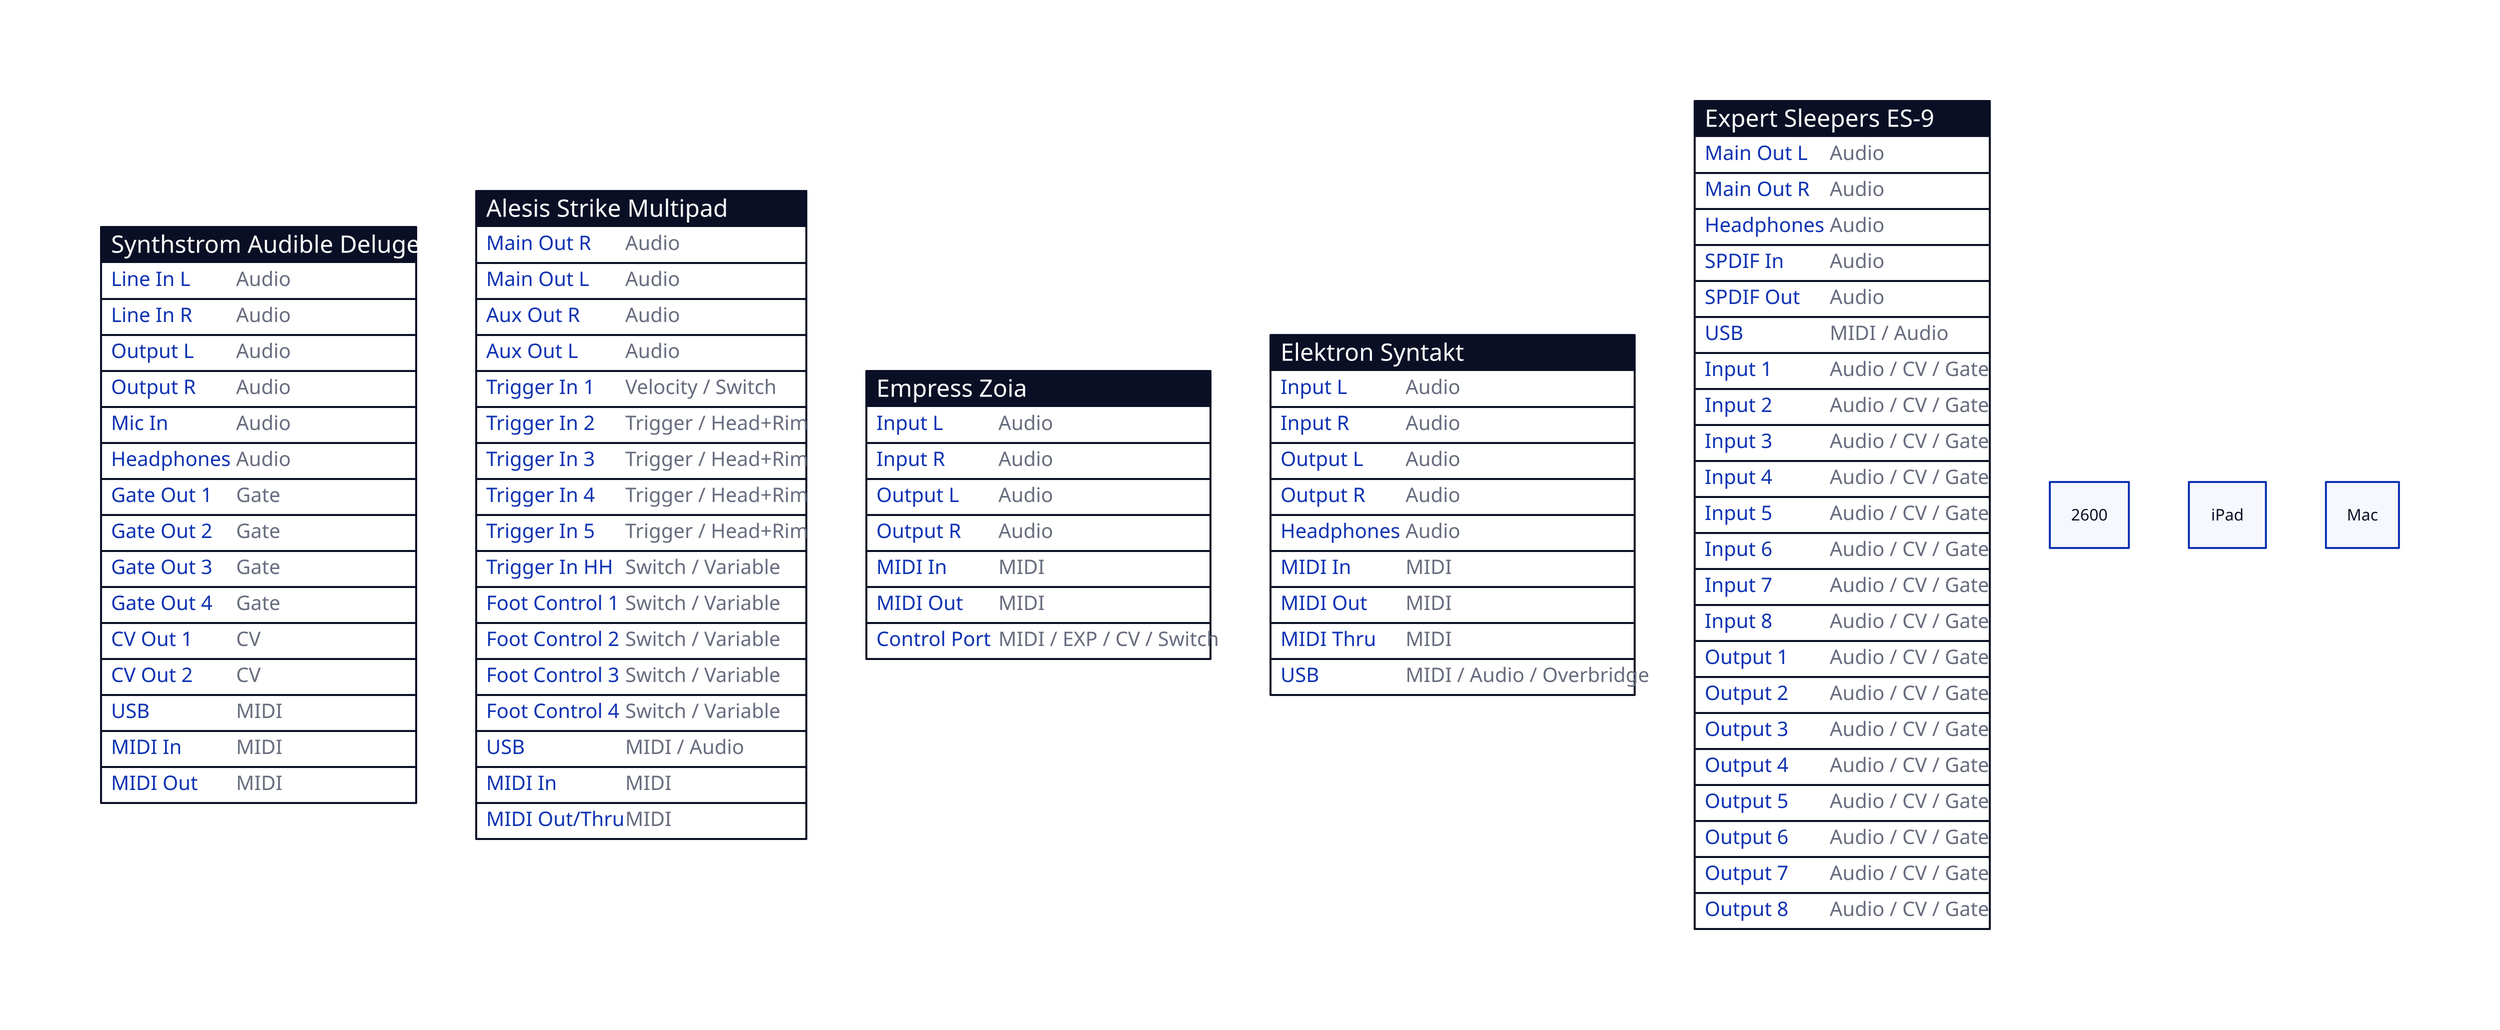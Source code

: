 Synthstrom Audible Deluge : {
    shape: "sql_table"
    Line In L:Audio
    Line In R:Audio
    Output L:Audio
    Output R:Audio
    Mic In:Audio
    Headphones:Audio
    Gate Out 1:Gate
    Gate Out 2:Gate
    Gate Out 3:Gate
    Gate Out 4:Gate
    CV Out 1:CV
    CV Out 2:CV
    USB: MIDI
    MIDI In:MIDI
    MIDI Out:MIDI
}
Alesis Strike Multipad:{
    shape: "sql_table"
    Main Out R:Audio
    Main Out L:Audio
    Aux Out R:Audio
    Aux Out L:Audio 
    Trigger In 1:Velocity / Switch
    Trigger In 2:Trigger / Head+Rim
    Trigger In 3:Trigger / Head+Rim
    Trigger In 4:Trigger / Head+Rim
    Trigger In 5:Trigger / Head+Rim
    Trigger In HH:Switch / Variable
    Foot Control 1:Switch / Variable
    Foot Control 2:Switch / Variable
    Foot Control 3:Switch / Variable
    Foot Control 4:Switch / Variable
    USB: MIDI / Audio
    MIDI In:MIDI
    MIDI Out/Thru:MIDI
}
Empress Zoia {
    shape: "sql_table"
    Input L:Audio
    Input R:Audio
    Output L:Audio
    Output R:Audio
    MIDI In:MIDI
    MIDI Out:MIDI
    Control Port: MIDI / EXP / CV / Switch
    
}
Elektron Syntakt {
    shape: "sql_table"
    Input L:Audio
    Input R:Audio
    Output L:Audio
    Output R:Audio
    Headphones:Audio
    MIDI In:MIDI
    MIDI Out:MIDI
    MIDI Thru:MIDI
    USB: MIDI / Audio / Overbridge
}
Expert Sleepers ES-9 {
    shape: "sql_table"
    Main Out L:Audio
    Main Out R:Audio
    Headphones:Audio    
    SPDIF In:Audio
    SPDIF Out:Audio
    USB: MIDI / Audio
    Input 1:Audio / CV / Gate
    Input 2:Audio / CV / Gate
    Input 3:Audio / CV / Gate
    Input 4:Audio / CV / Gate
    Input 5:Audio / CV / Gate
    Input 6:Audio / CV / Gate
    Input 7:Audio / CV / Gate
    Input 8:Audio / CV / Gate
    Output 1:Audio / CV / Gate
    Output 2:Audio / CV / Gate
    Output 3:Audio / CV / Gate
    Output 4:Audio / CV / Gate
    Output 5:Audio / CV / Gate
    Output 6:Audio / CV / Gate
    Output 7:Audio / CV / Gate
    Output 8:Audio / CV / Gate
}
2600
iPad
Mac
